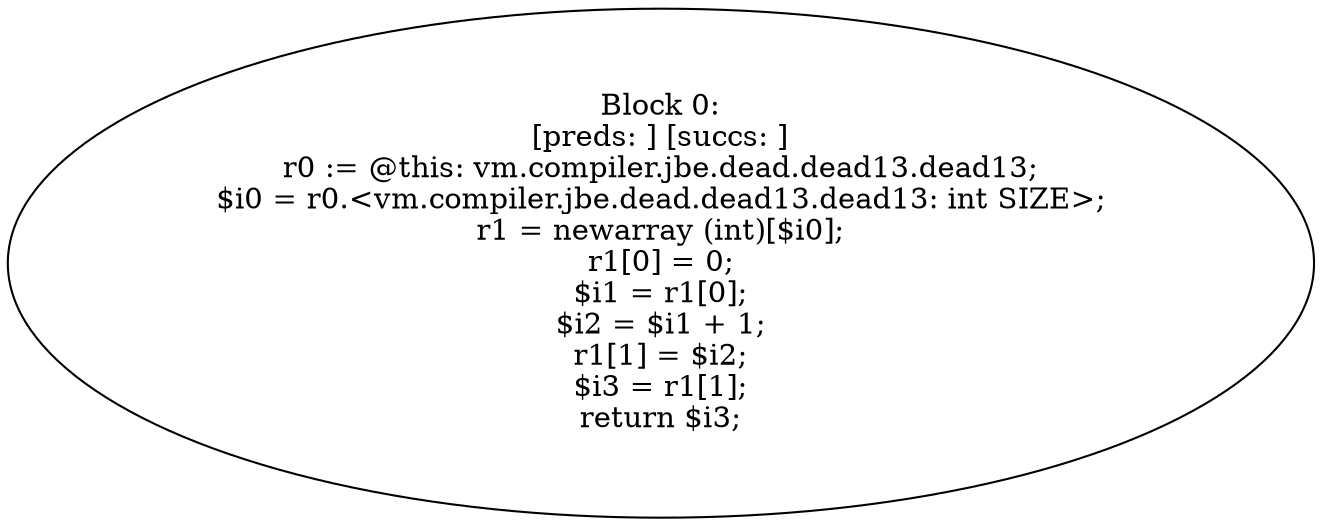 digraph "unitGraph" {
    "Block 0:
[preds: ] [succs: ]
r0 := @this: vm.compiler.jbe.dead.dead13.dead13;
$i0 = r0.<vm.compiler.jbe.dead.dead13.dead13: int SIZE>;
r1 = newarray (int)[$i0];
r1[0] = 0;
$i1 = r1[0];
$i2 = $i1 + 1;
r1[1] = $i2;
$i3 = r1[1];
return $i3;
"
}
